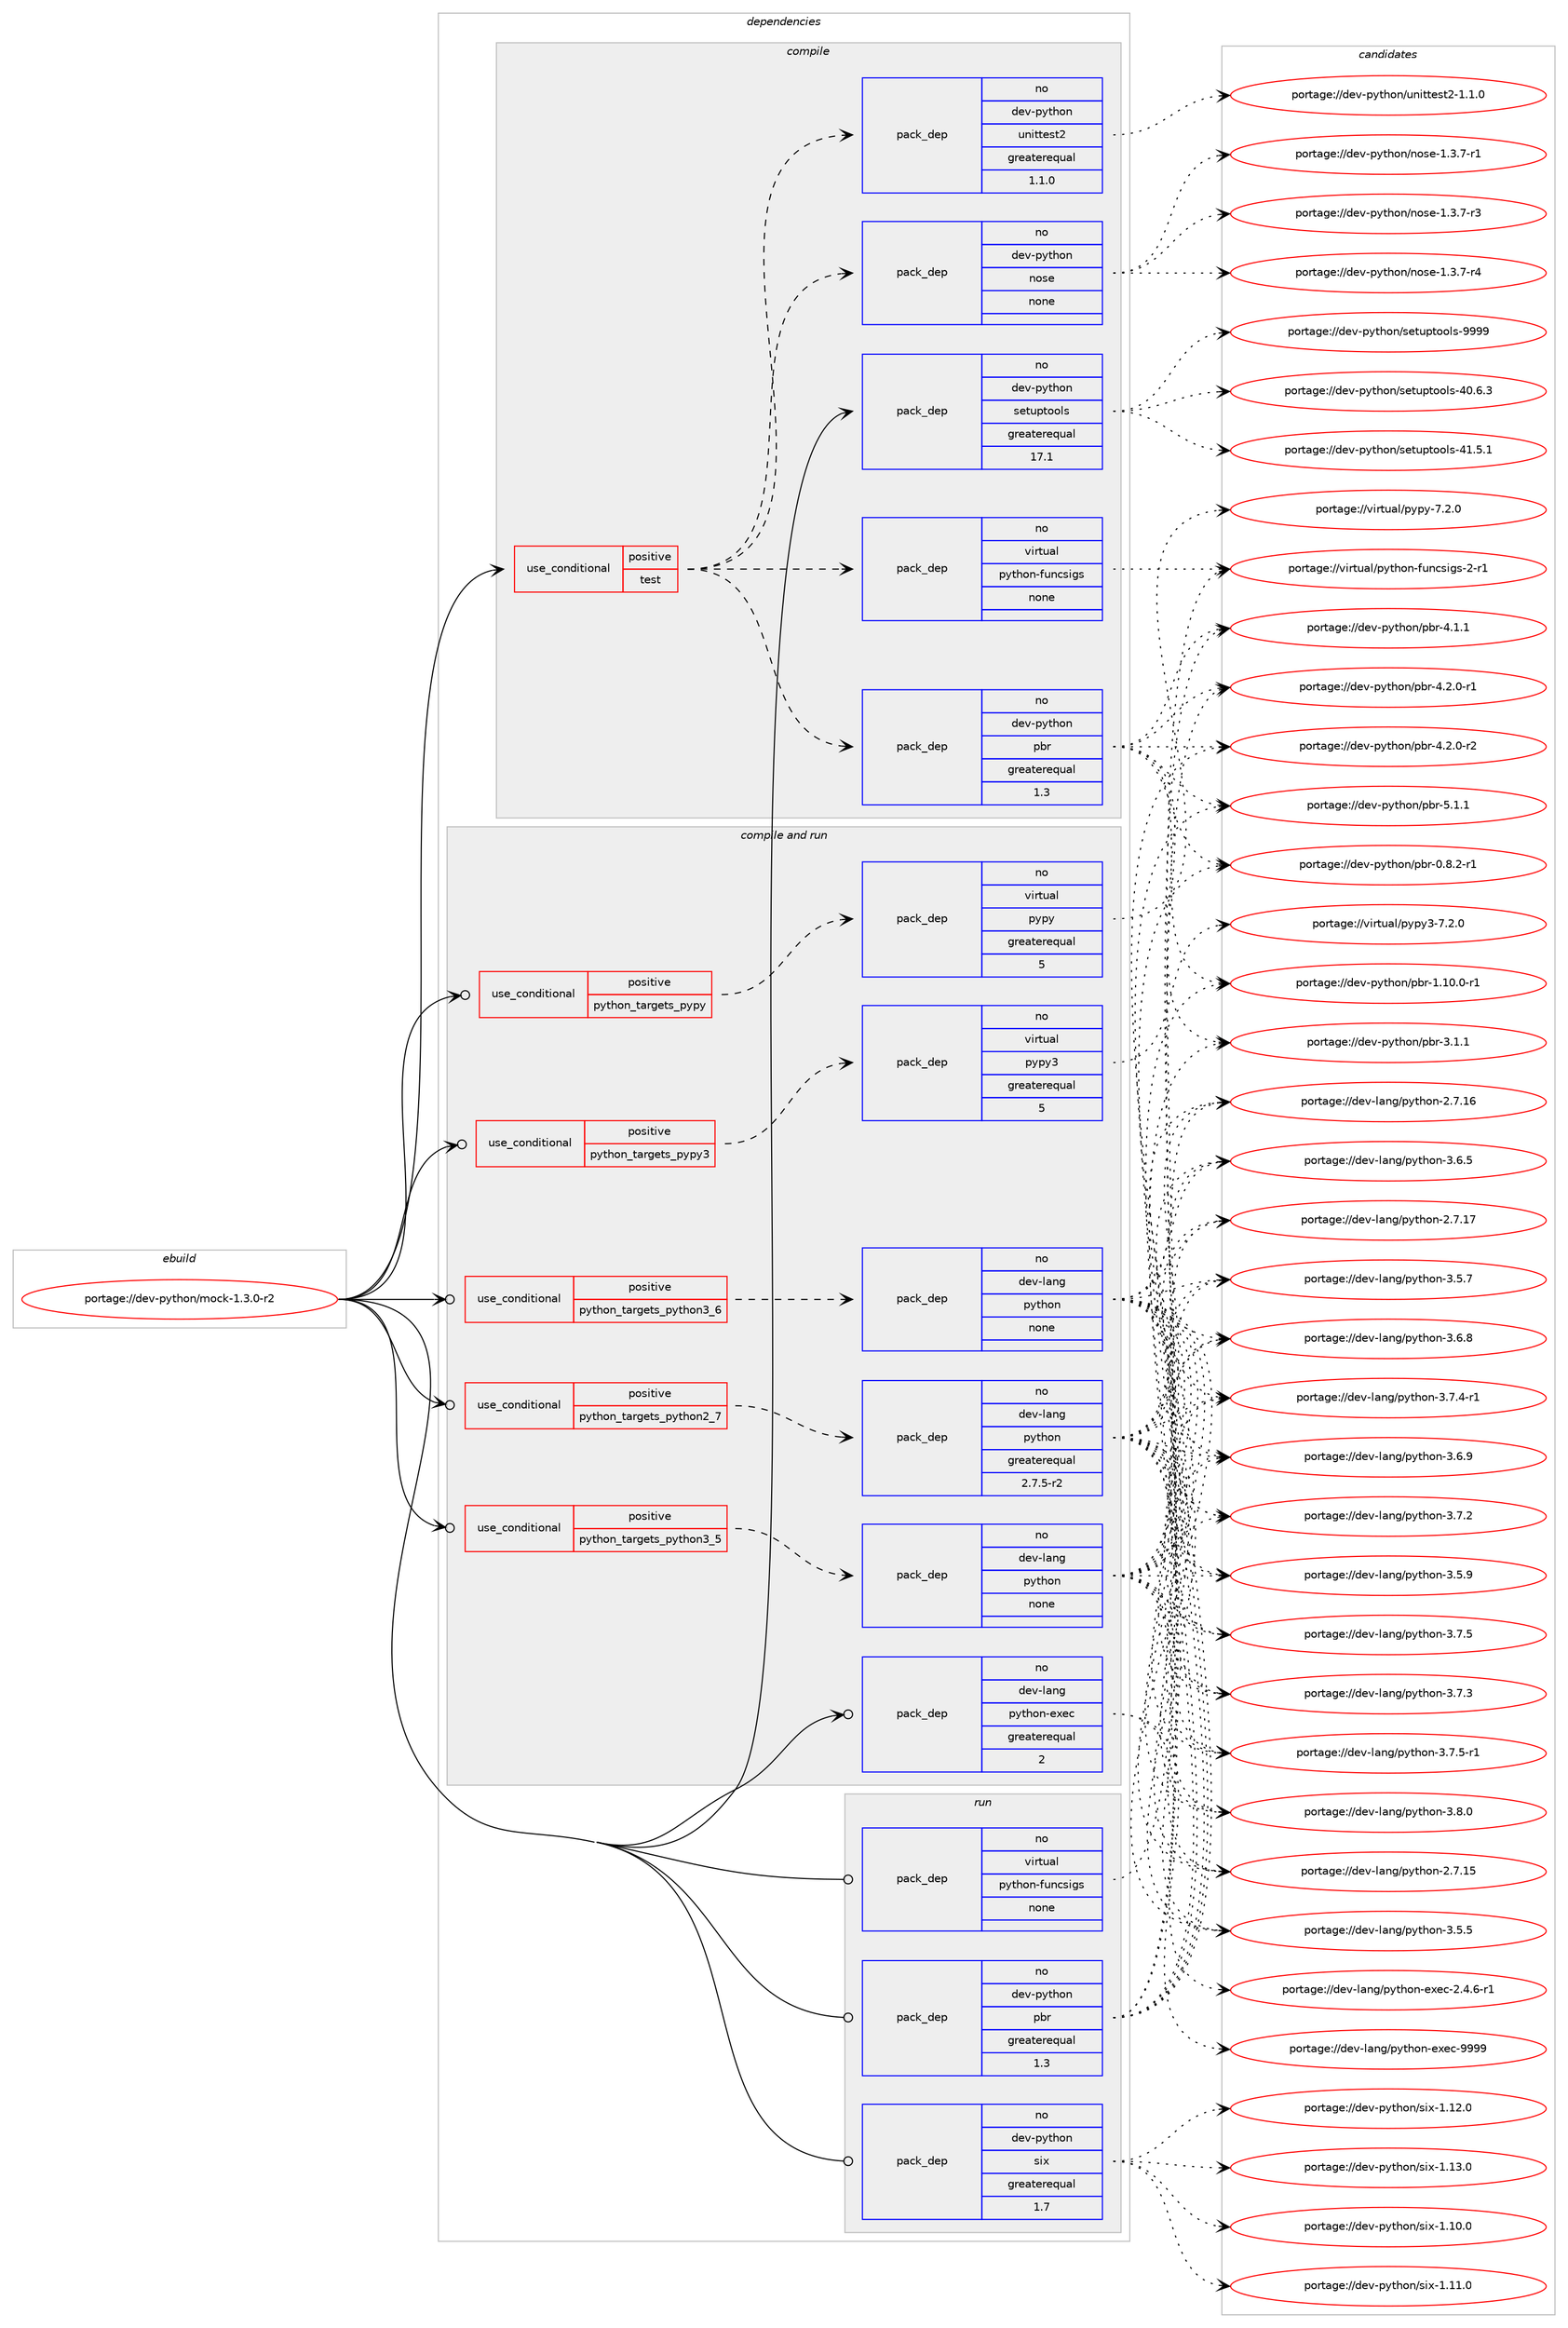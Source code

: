 digraph prolog {

# *************
# Graph options
# *************

newrank=true;
concentrate=true;
compound=true;
graph [rankdir=LR,fontname=Helvetica,fontsize=10,ranksep=1.5];#, ranksep=2.5, nodesep=0.2];
edge  [arrowhead=vee];
node  [fontname=Helvetica,fontsize=10];

# **********
# The ebuild
# **********

subgraph cluster_leftcol {
color=gray;
rank=same;
label=<<i>ebuild</i>>;
id [label="portage://dev-python/mock-1.3.0-r2", color=red, width=4, href="../dev-python/mock-1.3.0-r2.svg"];
}

# ****************
# The dependencies
# ****************

subgraph cluster_midcol {
color=gray;
label=<<i>dependencies</i>>;
subgraph cluster_compile {
fillcolor="#eeeeee";
style=filled;
label=<<i>compile</i>>;
subgraph cond31852 {
dependency149660 [label=<<TABLE BORDER="0" CELLBORDER="1" CELLSPACING="0" CELLPADDING="4"><TR><TD ROWSPAN="3" CELLPADDING="10">use_conditional</TD></TR><TR><TD>positive</TD></TR><TR><TD>test</TD></TR></TABLE>>, shape=none, color=red];
subgraph pack114480 {
dependency149661 [label=<<TABLE BORDER="0" CELLBORDER="1" CELLSPACING="0" CELLPADDING="4" WIDTH="220"><TR><TD ROWSPAN="6" CELLPADDING="30">pack_dep</TD></TR><TR><TD WIDTH="110">no</TD></TR><TR><TD>dev-python</TD></TR><TR><TD>pbr</TD></TR><TR><TD>greaterequal</TD></TR><TR><TD>1.3</TD></TR></TABLE>>, shape=none, color=blue];
}
dependency149660:e -> dependency149661:w [weight=20,style="dashed",arrowhead="vee"];
subgraph pack114481 {
dependency149662 [label=<<TABLE BORDER="0" CELLBORDER="1" CELLSPACING="0" CELLPADDING="4" WIDTH="220"><TR><TD ROWSPAN="6" CELLPADDING="30">pack_dep</TD></TR><TR><TD WIDTH="110">no</TD></TR><TR><TD>virtual</TD></TR><TR><TD>python-funcsigs</TD></TR><TR><TD>none</TD></TR><TR><TD></TD></TR></TABLE>>, shape=none, color=blue];
}
dependency149660:e -> dependency149662:w [weight=20,style="dashed",arrowhead="vee"];
subgraph pack114482 {
dependency149663 [label=<<TABLE BORDER="0" CELLBORDER="1" CELLSPACING="0" CELLPADDING="4" WIDTH="220"><TR><TD ROWSPAN="6" CELLPADDING="30">pack_dep</TD></TR><TR><TD WIDTH="110">no</TD></TR><TR><TD>dev-python</TD></TR><TR><TD>nose</TD></TR><TR><TD>none</TD></TR><TR><TD></TD></TR></TABLE>>, shape=none, color=blue];
}
dependency149660:e -> dependency149663:w [weight=20,style="dashed",arrowhead="vee"];
subgraph pack114483 {
dependency149664 [label=<<TABLE BORDER="0" CELLBORDER="1" CELLSPACING="0" CELLPADDING="4" WIDTH="220"><TR><TD ROWSPAN="6" CELLPADDING="30">pack_dep</TD></TR><TR><TD WIDTH="110">no</TD></TR><TR><TD>dev-python</TD></TR><TR><TD>unittest2</TD></TR><TR><TD>greaterequal</TD></TR><TR><TD>1.1.0</TD></TR></TABLE>>, shape=none, color=blue];
}
dependency149660:e -> dependency149664:w [weight=20,style="dashed",arrowhead="vee"];
}
id:e -> dependency149660:w [weight=20,style="solid",arrowhead="vee"];
subgraph pack114484 {
dependency149665 [label=<<TABLE BORDER="0" CELLBORDER="1" CELLSPACING="0" CELLPADDING="4" WIDTH="220"><TR><TD ROWSPAN="6" CELLPADDING="30">pack_dep</TD></TR><TR><TD WIDTH="110">no</TD></TR><TR><TD>dev-python</TD></TR><TR><TD>setuptools</TD></TR><TR><TD>greaterequal</TD></TR><TR><TD>17.1</TD></TR></TABLE>>, shape=none, color=blue];
}
id:e -> dependency149665:w [weight=20,style="solid",arrowhead="vee"];
}
subgraph cluster_compileandrun {
fillcolor="#eeeeee";
style=filled;
label=<<i>compile and run</i>>;
subgraph cond31853 {
dependency149666 [label=<<TABLE BORDER="0" CELLBORDER="1" CELLSPACING="0" CELLPADDING="4"><TR><TD ROWSPAN="3" CELLPADDING="10">use_conditional</TD></TR><TR><TD>positive</TD></TR><TR><TD>python_targets_pypy</TD></TR></TABLE>>, shape=none, color=red];
subgraph pack114485 {
dependency149667 [label=<<TABLE BORDER="0" CELLBORDER="1" CELLSPACING="0" CELLPADDING="4" WIDTH="220"><TR><TD ROWSPAN="6" CELLPADDING="30">pack_dep</TD></TR><TR><TD WIDTH="110">no</TD></TR><TR><TD>virtual</TD></TR><TR><TD>pypy</TD></TR><TR><TD>greaterequal</TD></TR><TR><TD>5</TD></TR></TABLE>>, shape=none, color=blue];
}
dependency149666:e -> dependency149667:w [weight=20,style="dashed",arrowhead="vee"];
}
id:e -> dependency149666:w [weight=20,style="solid",arrowhead="odotvee"];
subgraph cond31854 {
dependency149668 [label=<<TABLE BORDER="0" CELLBORDER="1" CELLSPACING="0" CELLPADDING="4"><TR><TD ROWSPAN="3" CELLPADDING="10">use_conditional</TD></TR><TR><TD>positive</TD></TR><TR><TD>python_targets_pypy3</TD></TR></TABLE>>, shape=none, color=red];
subgraph pack114486 {
dependency149669 [label=<<TABLE BORDER="0" CELLBORDER="1" CELLSPACING="0" CELLPADDING="4" WIDTH="220"><TR><TD ROWSPAN="6" CELLPADDING="30">pack_dep</TD></TR><TR><TD WIDTH="110">no</TD></TR><TR><TD>virtual</TD></TR><TR><TD>pypy3</TD></TR><TR><TD>greaterequal</TD></TR><TR><TD>5</TD></TR></TABLE>>, shape=none, color=blue];
}
dependency149668:e -> dependency149669:w [weight=20,style="dashed",arrowhead="vee"];
}
id:e -> dependency149668:w [weight=20,style="solid",arrowhead="odotvee"];
subgraph cond31855 {
dependency149670 [label=<<TABLE BORDER="0" CELLBORDER="1" CELLSPACING="0" CELLPADDING="4"><TR><TD ROWSPAN="3" CELLPADDING="10">use_conditional</TD></TR><TR><TD>positive</TD></TR><TR><TD>python_targets_python2_7</TD></TR></TABLE>>, shape=none, color=red];
subgraph pack114487 {
dependency149671 [label=<<TABLE BORDER="0" CELLBORDER="1" CELLSPACING="0" CELLPADDING="4" WIDTH="220"><TR><TD ROWSPAN="6" CELLPADDING="30">pack_dep</TD></TR><TR><TD WIDTH="110">no</TD></TR><TR><TD>dev-lang</TD></TR><TR><TD>python</TD></TR><TR><TD>greaterequal</TD></TR><TR><TD>2.7.5-r2</TD></TR></TABLE>>, shape=none, color=blue];
}
dependency149670:e -> dependency149671:w [weight=20,style="dashed",arrowhead="vee"];
}
id:e -> dependency149670:w [weight=20,style="solid",arrowhead="odotvee"];
subgraph cond31856 {
dependency149672 [label=<<TABLE BORDER="0" CELLBORDER="1" CELLSPACING="0" CELLPADDING="4"><TR><TD ROWSPAN="3" CELLPADDING="10">use_conditional</TD></TR><TR><TD>positive</TD></TR><TR><TD>python_targets_python3_5</TD></TR></TABLE>>, shape=none, color=red];
subgraph pack114488 {
dependency149673 [label=<<TABLE BORDER="0" CELLBORDER="1" CELLSPACING="0" CELLPADDING="4" WIDTH="220"><TR><TD ROWSPAN="6" CELLPADDING="30">pack_dep</TD></TR><TR><TD WIDTH="110">no</TD></TR><TR><TD>dev-lang</TD></TR><TR><TD>python</TD></TR><TR><TD>none</TD></TR><TR><TD></TD></TR></TABLE>>, shape=none, color=blue];
}
dependency149672:e -> dependency149673:w [weight=20,style="dashed",arrowhead="vee"];
}
id:e -> dependency149672:w [weight=20,style="solid",arrowhead="odotvee"];
subgraph cond31857 {
dependency149674 [label=<<TABLE BORDER="0" CELLBORDER="1" CELLSPACING="0" CELLPADDING="4"><TR><TD ROWSPAN="3" CELLPADDING="10">use_conditional</TD></TR><TR><TD>positive</TD></TR><TR><TD>python_targets_python3_6</TD></TR></TABLE>>, shape=none, color=red];
subgraph pack114489 {
dependency149675 [label=<<TABLE BORDER="0" CELLBORDER="1" CELLSPACING="0" CELLPADDING="4" WIDTH="220"><TR><TD ROWSPAN="6" CELLPADDING="30">pack_dep</TD></TR><TR><TD WIDTH="110">no</TD></TR><TR><TD>dev-lang</TD></TR><TR><TD>python</TD></TR><TR><TD>none</TD></TR><TR><TD></TD></TR></TABLE>>, shape=none, color=blue];
}
dependency149674:e -> dependency149675:w [weight=20,style="dashed",arrowhead="vee"];
}
id:e -> dependency149674:w [weight=20,style="solid",arrowhead="odotvee"];
subgraph pack114490 {
dependency149676 [label=<<TABLE BORDER="0" CELLBORDER="1" CELLSPACING="0" CELLPADDING="4" WIDTH="220"><TR><TD ROWSPAN="6" CELLPADDING="30">pack_dep</TD></TR><TR><TD WIDTH="110">no</TD></TR><TR><TD>dev-lang</TD></TR><TR><TD>python-exec</TD></TR><TR><TD>greaterequal</TD></TR><TR><TD>2</TD></TR></TABLE>>, shape=none, color=blue];
}
id:e -> dependency149676:w [weight=20,style="solid",arrowhead="odotvee"];
}
subgraph cluster_run {
fillcolor="#eeeeee";
style=filled;
label=<<i>run</i>>;
subgraph pack114491 {
dependency149677 [label=<<TABLE BORDER="0" CELLBORDER="1" CELLSPACING="0" CELLPADDING="4" WIDTH="220"><TR><TD ROWSPAN="6" CELLPADDING="30">pack_dep</TD></TR><TR><TD WIDTH="110">no</TD></TR><TR><TD>dev-python</TD></TR><TR><TD>pbr</TD></TR><TR><TD>greaterequal</TD></TR><TR><TD>1.3</TD></TR></TABLE>>, shape=none, color=blue];
}
id:e -> dependency149677:w [weight=20,style="solid",arrowhead="odot"];
subgraph pack114492 {
dependency149678 [label=<<TABLE BORDER="0" CELLBORDER="1" CELLSPACING="0" CELLPADDING="4" WIDTH="220"><TR><TD ROWSPAN="6" CELLPADDING="30">pack_dep</TD></TR><TR><TD WIDTH="110">no</TD></TR><TR><TD>dev-python</TD></TR><TR><TD>six</TD></TR><TR><TD>greaterequal</TD></TR><TR><TD>1.7</TD></TR></TABLE>>, shape=none, color=blue];
}
id:e -> dependency149678:w [weight=20,style="solid",arrowhead="odot"];
subgraph pack114493 {
dependency149679 [label=<<TABLE BORDER="0" CELLBORDER="1" CELLSPACING="0" CELLPADDING="4" WIDTH="220"><TR><TD ROWSPAN="6" CELLPADDING="30">pack_dep</TD></TR><TR><TD WIDTH="110">no</TD></TR><TR><TD>virtual</TD></TR><TR><TD>python-funcsigs</TD></TR><TR><TD>none</TD></TR><TR><TD></TD></TR></TABLE>>, shape=none, color=blue];
}
id:e -> dependency149679:w [weight=20,style="solid",arrowhead="odot"];
}
}

# **************
# The candidates
# **************

subgraph cluster_choices {
rank=same;
color=gray;
label=<<i>candidates</i>>;

subgraph choice114480 {
color=black;
nodesep=1;
choiceportage1001011184511212111610411111047112981144548465646504511449 [label="portage://dev-python/pbr-0.8.2-r1", color=red, width=4,href="../dev-python/pbr-0.8.2-r1.svg"];
choiceportage100101118451121211161041111104711298114454946494846484511449 [label="portage://dev-python/pbr-1.10.0-r1", color=red, width=4,href="../dev-python/pbr-1.10.0-r1.svg"];
choiceportage100101118451121211161041111104711298114455146494649 [label="portage://dev-python/pbr-3.1.1", color=red, width=4,href="../dev-python/pbr-3.1.1.svg"];
choiceportage100101118451121211161041111104711298114455246494649 [label="portage://dev-python/pbr-4.1.1", color=red, width=4,href="../dev-python/pbr-4.1.1.svg"];
choiceportage1001011184511212111610411111047112981144552465046484511449 [label="portage://dev-python/pbr-4.2.0-r1", color=red, width=4,href="../dev-python/pbr-4.2.0-r1.svg"];
choiceportage1001011184511212111610411111047112981144552465046484511450 [label="portage://dev-python/pbr-4.2.0-r2", color=red, width=4,href="../dev-python/pbr-4.2.0-r2.svg"];
choiceportage100101118451121211161041111104711298114455346494649 [label="portage://dev-python/pbr-5.1.1", color=red, width=4,href="../dev-python/pbr-5.1.1.svg"];
dependency149661:e -> choiceportage1001011184511212111610411111047112981144548465646504511449:w [style=dotted,weight="100"];
dependency149661:e -> choiceportage100101118451121211161041111104711298114454946494846484511449:w [style=dotted,weight="100"];
dependency149661:e -> choiceportage100101118451121211161041111104711298114455146494649:w [style=dotted,weight="100"];
dependency149661:e -> choiceportage100101118451121211161041111104711298114455246494649:w [style=dotted,weight="100"];
dependency149661:e -> choiceportage1001011184511212111610411111047112981144552465046484511449:w [style=dotted,weight="100"];
dependency149661:e -> choiceportage1001011184511212111610411111047112981144552465046484511450:w [style=dotted,weight="100"];
dependency149661:e -> choiceportage100101118451121211161041111104711298114455346494649:w [style=dotted,weight="100"];
}
subgraph choice114481 {
color=black;
nodesep=1;
choiceportage1181051141161179710847112121116104111110451021171109911510510311545504511449 [label="portage://virtual/python-funcsigs-2-r1", color=red, width=4,href="../virtual/python-funcsigs-2-r1.svg"];
dependency149662:e -> choiceportage1181051141161179710847112121116104111110451021171109911510510311545504511449:w [style=dotted,weight="100"];
}
subgraph choice114482 {
color=black;
nodesep=1;
choiceportage10010111845112121116104111110471101111151014549465146554511449 [label="portage://dev-python/nose-1.3.7-r1", color=red, width=4,href="../dev-python/nose-1.3.7-r1.svg"];
choiceportage10010111845112121116104111110471101111151014549465146554511451 [label="portage://dev-python/nose-1.3.7-r3", color=red, width=4,href="../dev-python/nose-1.3.7-r3.svg"];
choiceportage10010111845112121116104111110471101111151014549465146554511452 [label="portage://dev-python/nose-1.3.7-r4", color=red, width=4,href="../dev-python/nose-1.3.7-r4.svg"];
dependency149663:e -> choiceportage10010111845112121116104111110471101111151014549465146554511449:w [style=dotted,weight="100"];
dependency149663:e -> choiceportage10010111845112121116104111110471101111151014549465146554511451:w [style=dotted,weight="100"];
dependency149663:e -> choiceportage10010111845112121116104111110471101111151014549465146554511452:w [style=dotted,weight="100"];
}
subgraph choice114483 {
color=black;
nodesep=1;
choiceportage100101118451121211161041111104711711010511611610111511650454946494648 [label="portage://dev-python/unittest2-1.1.0", color=red, width=4,href="../dev-python/unittest2-1.1.0.svg"];
dependency149664:e -> choiceportage100101118451121211161041111104711711010511611610111511650454946494648:w [style=dotted,weight="100"];
}
subgraph choice114484 {
color=black;
nodesep=1;
choiceportage100101118451121211161041111104711510111611711211611111110811545524846544651 [label="portage://dev-python/setuptools-40.6.3", color=red, width=4,href="../dev-python/setuptools-40.6.3.svg"];
choiceportage100101118451121211161041111104711510111611711211611111110811545524946534649 [label="portage://dev-python/setuptools-41.5.1", color=red, width=4,href="../dev-python/setuptools-41.5.1.svg"];
choiceportage10010111845112121116104111110471151011161171121161111111081154557575757 [label="portage://dev-python/setuptools-9999", color=red, width=4,href="../dev-python/setuptools-9999.svg"];
dependency149665:e -> choiceportage100101118451121211161041111104711510111611711211611111110811545524846544651:w [style=dotted,weight="100"];
dependency149665:e -> choiceportage100101118451121211161041111104711510111611711211611111110811545524946534649:w [style=dotted,weight="100"];
dependency149665:e -> choiceportage10010111845112121116104111110471151011161171121161111111081154557575757:w [style=dotted,weight="100"];
}
subgraph choice114485 {
color=black;
nodesep=1;
choiceportage1181051141161179710847112121112121455546504648 [label="portage://virtual/pypy-7.2.0", color=red, width=4,href="../virtual/pypy-7.2.0.svg"];
dependency149667:e -> choiceportage1181051141161179710847112121112121455546504648:w [style=dotted,weight="100"];
}
subgraph choice114486 {
color=black;
nodesep=1;
choiceportage118105114116117971084711212111212151455546504648 [label="portage://virtual/pypy3-7.2.0", color=red, width=4,href="../virtual/pypy3-7.2.0.svg"];
dependency149669:e -> choiceportage118105114116117971084711212111212151455546504648:w [style=dotted,weight="100"];
}
subgraph choice114487 {
color=black;
nodesep=1;
choiceportage10010111845108971101034711212111610411111045504655464953 [label="portage://dev-lang/python-2.7.15", color=red, width=4,href="../dev-lang/python-2.7.15.svg"];
choiceportage10010111845108971101034711212111610411111045504655464954 [label="portage://dev-lang/python-2.7.16", color=red, width=4,href="../dev-lang/python-2.7.16.svg"];
choiceportage10010111845108971101034711212111610411111045504655464955 [label="portage://dev-lang/python-2.7.17", color=red, width=4,href="../dev-lang/python-2.7.17.svg"];
choiceportage100101118451089711010347112121116104111110455146534653 [label="portage://dev-lang/python-3.5.5", color=red, width=4,href="../dev-lang/python-3.5.5.svg"];
choiceportage100101118451089711010347112121116104111110455146534655 [label="portage://dev-lang/python-3.5.7", color=red, width=4,href="../dev-lang/python-3.5.7.svg"];
choiceportage100101118451089711010347112121116104111110455146534657 [label="portage://dev-lang/python-3.5.9", color=red, width=4,href="../dev-lang/python-3.5.9.svg"];
choiceportage100101118451089711010347112121116104111110455146544653 [label="portage://dev-lang/python-3.6.5", color=red, width=4,href="../dev-lang/python-3.6.5.svg"];
choiceportage100101118451089711010347112121116104111110455146544656 [label="portage://dev-lang/python-3.6.8", color=red, width=4,href="../dev-lang/python-3.6.8.svg"];
choiceportage100101118451089711010347112121116104111110455146544657 [label="portage://dev-lang/python-3.6.9", color=red, width=4,href="../dev-lang/python-3.6.9.svg"];
choiceportage100101118451089711010347112121116104111110455146554650 [label="portage://dev-lang/python-3.7.2", color=red, width=4,href="../dev-lang/python-3.7.2.svg"];
choiceportage100101118451089711010347112121116104111110455146554651 [label="portage://dev-lang/python-3.7.3", color=red, width=4,href="../dev-lang/python-3.7.3.svg"];
choiceportage1001011184510897110103471121211161041111104551465546524511449 [label="portage://dev-lang/python-3.7.4-r1", color=red, width=4,href="../dev-lang/python-3.7.4-r1.svg"];
choiceportage100101118451089711010347112121116104111110455146554653 [label="portage://dev-lang/python-3.7.5", color=red, width=4,href="../dev-lang/python-3.7.5.svg"];
choiceportage1001011184510897110103471121211161041111104551465546534511449 [label="portage://dev-lang/python-3.7.5-r1", color=red, width=4,href="../dev-lang/python-3.7.5-r1.svg"];
choiceportage100101118451089711010347112121116104111110455146564648 [label="portage://dev-lang/python-3.8.0", color=red, width=4,href="../dev-lang/python-3.8.0.svg"];
dependency149671:e -> choiceportage10010111845108971101034711212111610411111045504655464953:w [style=dotted,weight="100"];
dependency149671:e -> choiceportage10010111845108971101034711212111610411111045504655464954:w [style=dotted,weight="100"];
dependency149671:e -> choiceportage10010111845108971101034711212111610411111045504655464955:w [style=dotted,weight="100"];
dependency149671:e -> choiceportage100101118451089711010347112121116104111110455146534653:w [style=dotted,weight="100"];
dependency149671:e -> choiceportage100101118451089711010347112121116104111110455146534655:w [style=dotted,weight="100"];
dependency149671:e -> choiceportage100101118451089711010347112121116104111110455146534657:w [style=dotted,weight="100"];
dependency149671:e -> choiceportage100101118451089711010347112121116104111110455146544653:w [style=dotted,weight="100"];
dependency149671:e -> choiceportage100101118451089711010347112121116104111110455146544656:w [style=dotted,weight="100"];
dependency149671:e -> choiceportage100101118451089711010347112121116104111110455146544657:w [style=dotted,weight="100"];
dependency149671:e -> choiceportage100101118451089711010347112121116104111110455146554650:w [style=dotted,weight="100"];
dependency149671:e -> choiceportage100101118451089711010347112121116104111110455146554651:w [style=dotted,weight="100"];
dependency149671:e -> choiceportage1001011184510897110103471121211161041111104551465546524511449:w [style=dotted,weight="100"];
dependency149671:e -> choiceportage100101118451089711010347112121116104111110455146554653:w [style=dotted,weight="100"];
dependency149671:e -> choiceportage1001011184510897110103471121211161041111104551465546534511449:w [style=dotted,weight="100"];
dependency149671:e -> choiceportage100101118451089711010347112121116104111110455146564648:w [style=dotted,weight="100"];
}
subgraph choice114488 {
color=black;
nodesep=1;
choiceportage10010111845108971101034711212111610411111045504655464953 [label="portage://dev-lang/python-2.7.15", color=red, width=4,href="../dev-lang/python-2.7.15.svg"];
choiceportage10010111845108971101034711212111610411111045504655464954 [label="portage://dev-lang/python-2.7.16", color=red, width=4,href="../dev-lang/python-2.7.16.svg"];
choiceportage10010111845108971101034711212111610411111045504655464955 [label="portage://dev-lang/python-2.7.17", color=red, width=4,href="../dev-lang/python-2.7.17.svg"];
choiceportage100101118451089711010347112121116104111110455146534653 [label="portage://dev-lang/python-3.5.5", color=red, width=4,href="../dev-lang/python-3.5.5.svg"];
choiceportage100101118451089711010347112121116104111110455146534655 [label="portage://dev-lang/python-3.5.7", color=red, width=4,href="../dev-lang/python-3.5.7.svg"];
choiceportage100101118451089711010347112121116104111110455146534657 [label="portage://dev-lang/python-3.5.9", color=red, width=4,href="../dev-lang/python-3.5.9.svg"];
choiceportage100101118451089711010347112121116104111110455146544653 [label="portage://dev-lang/python-3.6.5", color=red, width=4,href="../dev-lang/python-3.6.5.svg"];
choiceportage100101118451089711010347112121116104111110455146544656 [label="portage://dev-lang/python-3.6.8", color=red, width=4,href="../dev-lang/python-3.6.8.svg"];
choiceportage100101118451089711010347112121116104111110455146544657 [label="portage://dev-lang/python-3.6.9", color=red, width=4,href="../dev-lang/python-3.6.9.svg"];
choiceportage100101118451089711010347112121116104111110455146554650 [label="portage://dev-lang/python-3.7.2", color=red, width=4,href="../dev-lang/python-3.7.2.svg"];
choiceportage100101118451089711010347112121116104111110455146554651 [label="portage://dev-lang/python-3.7.3", color=red, width=4,href="../dev-lang/python-3.7.3.svg"];
choiceportage1001011184510897110103471121211161041111104551465546524511449 [label="portage://dev-lang/python-3.7.4-r1", color=red, width=4,href="../dev-lang/python-3.7.4-r1.svg"];
choiceportage100101118451089711010347112121116104111110455146554653 [label="portage://dev-lang/python-3.7.5", color=red, width=4,href="../dev-lang/python-3.7.5.svg"];
choiceportage1001011184510897110103471121211161041111104551465546534511449 [label="portage://dev-lang/python-3.7.5-r1", color=red, width=4,href="../dev-lang/python-3.7.5-r1.svg"];
choiceportage100101118451089711010347112121116104111110455146564648 [label="portage://dev-lang/python-3.8.0", color=red, width=4,href="../dev-lang/python-3.8.0.svg"];
dependency149673:e -> choiceportage10010111845108971101034711212111610411111045504655464953:w [style=dotted,weight="100"];
dependency149673:e -> choiceportage10010111845108971101034711212111610411111045504655464954:w [style=dotted,weight="100"];
dependency149673:e -> choiceportage10010111845108971101034711212111610411111045504655464955:w [style=dotted,weight="100"];
dependency149673:e -> choiceportage100101118451089711010347112121116104111110455146534653:w [style=dotted,weight="100"];
dependency149673:e -> choiceportage100101118451089711010347112121116104111110455146534655:w [style=dotted,weight="100"];
dependency149673:e -> choiceportage100101118451089711010347112121116104111110455146534657:w [style=dotted,weight="100"];
dependency149673:e -> choiceportage100101118451089711010347112121116104111110455146544653:w [style=dotted,weight="100"];
dependency149673:e -> choiceportage100101118451089711010347112121116104111110455146544656:w [style=dotted,weight="100"];
dependency149673:e -> choiceportage100101118451089711010347112121116104111110455146544657:w [style=dotted,weight="100"];
dependency149673:e -> choiceportage100101118451089711010347112121116104111110455146554650:w [style=dotted,weight="100"];
dependency149673:e -> choiceportage100101118451089711010347112121116104111110455146554651:w [style=dotted,weight="100"];
dependency149673:e -> choiceportage1001011184510897110103471121211161041111104551465546524511449:w [style=dotted,weight="100"];
dependency149673:e -> choiceportage100101118451089711010347112121116104111110455146554653:w [style=dotted,weight="100"];
dependency149673:e -> choiceportage1001011184510897110103471121211161041111104551465546534511449:w [style=dotted,weight="100"];
dependency149673:e -> choiceportage100101118451089711010347112121116104111110455146564648:w [style=dotted,weight="100"];
}
subgraph choice114489 {
color=black;
nodesep=1;
choiceportage10010111845108971101034711212111610411111045504655464953 [label="portage://dev-lang/python-2.7.15", color=red, width=4,href="../dev-lang/python-2.7.15.svg"];
choiceportage10010111845108971101034711212111610411111045504655464954 [label="portage://dev-lang/python-2.7.16", color=red, width=4,href="../dev-lang/python-2.7.16.svg"];
choiceportage10010111845108971101034711212111610411111045504655464955 [label="portage://dev-lang/python-2.7.17", color=red, width=4,href="../dev-lang/python-2.7.17.svg"];
choiceportage100101118451089711010347112121116104111110455146534653 [label="portage://dev-lang/python-3.5.5", color=red, width=4,href="../dev-lang/python-3.5.5.svg"];
choiceportage100101118451089711010347112121116104111110455146534655 [label="portage://dev-lang/python-3.5.7", color=red, width=4,href="../dev-lang/python-3.5.7.svg"];
choiceportage100101118451089711010347112121116104111110455146534657 [label="portage://dev-lang/python-3.5.9", color=red, width=4,href="../dev-lang/python-3.5.9.svg"];
choiceportage100101118451089711010347112121116104111110455146544653 [label="portage://dev-lang/python-3.6.5", color=red, width=4,href="../dev-lang/python-3.6.5.svg"];
choiceportage100101118451089711010347112121116104111110455146544656 [label="portage://dev-lang/python-3.6.8", color=red, width=4,href="../dev-lang/python-3.6.8.svg"];
choiceportage100101118451089711010347112121116104111110455146544657 [label="portage://dev-lang/python-3.6.9", color=red, width=4,href="../dev-lang/python-3.6.9.svg"];
choiceportage100101118451089711010347112121116104111110455146554650 [label="portage://dev-lang/python-3.7.2", color=red, width=4,href="../dev-lang/python-3.7.2.svg"];
choiceportage100101118451089711010347112121116104111110455146554651 [label="portage://dev-lang/python-3.7.3", color=red, width=4,href="../dev-lang/python-3.7.3.svg"];
choiceportage1001011184510897110103471121211161041111104551465546524511449 [label="portage://dev-lang/python-3.7.4-r1", color=red, width=4,href="../dev-lang/python-3.7.4-r1.svg"];
choiceportage100101118451089711010347112121116104111110455146554653 [label="portage://dev-lang/python-3.7.5", color=red, width=4,href="../dev-lang/python-3.7.5.svg"];
choiceportage1001011184510897110103471121211161041111104551465546534511449 [label="portage://dev-lang/python-3.7.5-r1", color=red, width=4,href="../dev-lang/python-3.7.5-r1.svg"];
choiceportage100101118451089711010347112121116104111110455146564648 [label="portage://dev-lang/python-3.8.0", color=red, width=4,href="../dev-lang/python-3.8.0.svg"];
dependency149675:e -> choiceportage10010111845108971101034711212111610411111045504655464953:w [style=dotted,weight="100"];
dependency149675:e -> choiceportage10010111845108971101034711212111610411111045504655464954:w [style=dotted,weight="100"];
dependency149675:e -> choiceportage10010111845108971101034711212111610411111045504655464955:w [style=dotted,weight="100"];
dependency149675:e -> choiceportage100101118451089711010347112121116104111110455146534653:w [style=dotted,weight="100"];
dependency149675:e -> choiceportage100101118451089711010347112121116104111110455146534655:w [style=dotted,weight="100"];
dependency149675:e -> choiceportage100101118451089711010347112121116104111110455146534657:w [style=dotted,weight="100"];
dependency149675:e -> choiceportage100101118451089711010347112121116104111110455146544653:w [style=dotted,weight="100"];
dependency149675:e -> choiceportage100101118451089711010347112121116104111110455146544656:w [style=dotted,weight="100"];
dependency149675:e -> choiceportage100101118451089711010347112121116104111110455146544657:w [style=dotted,weight="100"];
dependency149675:e -> choiceportage100101118451089711010347112121116104111110455146554650:w [style=dotted,weight="100"];
dependency149675:e -> choiceportage100101118451089711010347112121116104111110455146554651:w [style=dotted,weight="100"];
dependency149675:e -> choiceportage1001011184510897110103471121211161041111104551465546524511449:w [style=dotted,weight="100"];
dependency149675:e -> choiceportage100101118451089711010347112121116104111110455146554653:w [style=dotted,weight="100"];
dependency149675:e -> choiceportage1001011184510897110103471121211161041111104551465546534511449:w [style=dotted,weight="100"];
dependency149675:e -> choiceportage100101118451089711010347112121116104111110455146564648:w [style=dotted,weight="100"];
}
subgraph choice114490 {
color=black;
nodesep=1;
choiceportage10010111845108971101034711212111610411111045101120101994550465246544511449 [label="portage://dev-lang/python-exec-2.4.6-r1", color=red, width=4,href="../dev-lang/python-exec-2.4.6-r1.svg"];
choiceportage10010111845108971101034711212111610411111045101120101994557575757 [label="portage://dev-lang/python-exec-9999", color=red, width=4,href="../dev-lang/python-exec-9999.svg"];
dependency149676:e -> choiceportage10010111845108971101034711212111610411111045101120101994550465246544511449:w [style=dotted,weight="100"];
dependency149676:e -> choiceportage10010111845108971101034711212111610411111045101120101994557575757:w [style=dotted,weight="100"];
}
subgraph choice114491 {
color=black;
nodesep=1;
choiceportage1001011184511212111610411111047112981144548465646504511449 [label="portage://dev-python/pbr-0.8.2-r1", color=red, width=4,href="../dev-python/pbr-0.8.2-r1.svg"];
choiceportage100101118451121211161041111104711298114454946494846484511449 [label="portage://dev-python/pbr-1.10.0-r1", color=red, width=4,href="../dev-python/pbr-1.10.0-r1.svg"];
choiceportage100101118451121211161041111104711298114455146494649 [label="portage://dev-python/pbr-3.1.1", color=red, width=4,href="../dev-python/pbr-3.1.1.svg"];
choiceportage100101118451121211161041111104711298114455246494649 [label="portage://dev-python/pbr-4.1.1", color=red, width=4,href="../dev-python/pbr-4.1.1.svg"];
choiceportage1001011184511212111610411111047112981144552465046484511449 [label="portage://dev-python/pbr-4.2.0-r1", color=red, width=4,href="../dev-python/pbr-4.2.0-r1.svg"];
choiceportage1001011184511212111610411111047112981144552465046484511450 [label="portage://dev-python/pbr-4.2.0-r2", color=red, width=4,href="../dev-python/pbr-4.2.0-r2.svg"];
choiceportage100101118451121211161041111104711298114455346494649 [label="portage://dev-python/pbr-5.1.1", color=red, width=4,href="../dev-python/pbr-5.1.1.svg"];
dependency149677:e -> choiceportage1001011184511212111610411111047112981144548465646504511449:w [style=dotted,weight="100"];
dependency149677:e -> choiceportage100101118451121211161041111104711298114454946494846484511449:w [style=dotted,weight="100"];
dependency149677:e -> choiceportage100101118451121211161041111104711298114455146494649:w [style=dotted,weight="100"];
dependency149677:e -> choiceportage100101118451121211161041111104711298114455246494649:w [style=dotted,weight="100"];
dependency149677:e -> choiceportage1001011184511212111610411111047112981144552465046484511449:w [style=dotted,weight="100"];
dependency149677:e -> choiceportage1001011184511212111610411111047112981144552465046484511450:w [style=dotted,weight="100"];
dependency149677:e -> choiceportage100101118451121211161041111104711298114455346494649:w [style=dotted,weight="100"];
}
subgraph choice114492 {
color=black;
nodesep=1;
choiceportage100101118451121211161041111104711510512045494649484648 [label="portage://dev-python/six-1.10.0", color=red, width=4,href="../dev-python/six-1.10.0.svg"];
choiceportage100101118451121211161041111104711510512045494649494648 [label="portage://dev-python/six-1.11.0", color=red, width=4,href="../dev-python/six-1.11.0.svg"];
choiceportage100101118451121211161041111104711510512045494649504648 [label="portage://dev-python/six-1.12.0", color=red, width=4,href="../dev-python/six-1.12.0.svg"];
choiceportage100101118451121211161041111104711510512045494649514648 [label="portage://dev-python/six-1.13.0", color=red, width=4,href="../dev-python/six-1.13.0.svg"];
dependency149678:e -> choiceportage100101118451121211161041111104711510512045494649484648:w [style=dotted,weight="100"];
dependency149678:e -> choiceportage100101118451121211161041111104711510512045494649494648:w [style=dotted,weight="100"];
dependency149678:e -> choiceportage100101118451121211161041111104711510512045494649504648:w [style=dotted,weight="100"];
dependency149678:e -> choiceportage100101118451121211161041111104711510512045494649514648:w [style=dotted,weight="100"];
}
subgraph choice114493 {
color=black;
nodesep=1;
choiceportage1181051141161179710847112121116104111110451021171109911510510311545504511449 [label="portage://virtual/python-funcsigs-2-r1", color=red, width=4,href="../virtual/python-funcsigs-2-r1.svg"];
dependency149679:e -> choiceportage1181051141161179710847112121116104111110451021171109911510510311545504511449:w [style=dotted,weight="100"];
}
}

}
